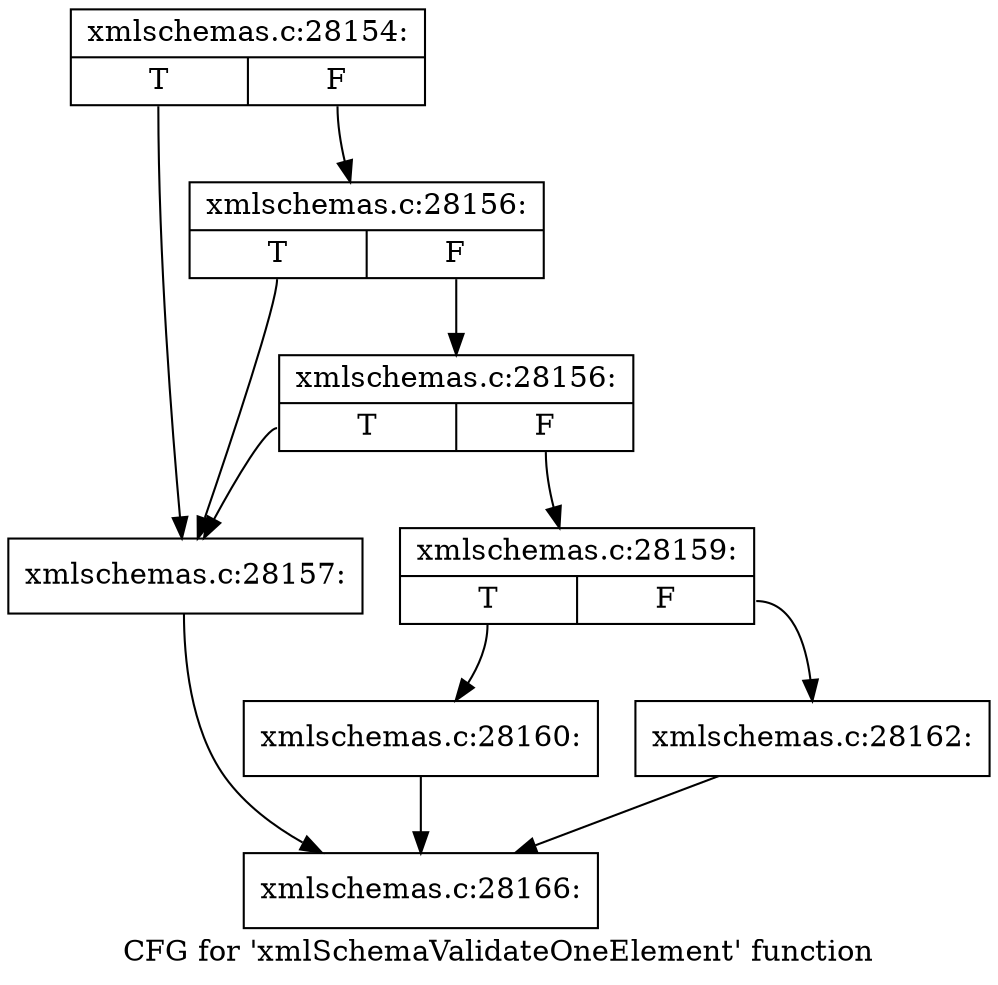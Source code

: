 digraph "CFG for 'xmlSchemaValidateOneElement' function" {
	label="CFG for 'xmlSchemaValidateOneElement' function";

	Node0x4aa5720 [shape=record,label="{xmlschemas.c:28154:|{<s0>T|<s1>F}}"];
	Node0x4aa5720:s0 -> Node0x4aa5470;
	Node0x4aa5720:s1 -> Node0x4aa5590;
	Node0x4aa5590 [shape=record,label="{xmlschemas.c:28156:|{<s0>T|<s1>F}}"];
	Node0x4aa5590:s0 -> Node0x4aa5470;
	Node0x4aa5590:s1 -> Node0x4aa5510;
	Node0x4aa5510 [shape=record,label="{xmlschemas.c:28156:|{<s0>T|<s1>F}}"];
	Node0x4aa5510:s0 -> Node0x4aa5470;
	Node0x4aa5510:s1 -> Node0x4aa54c0;
	Node0x4aa5470 [shape=record,label="{xmlschemas.c:28157:}"];
	Node0x4aa5470 -> Node0x4aa5a50;
	Node0x4aa54c0 [shape=record,label="{xmlschemas.c:28159:|{<s0>T|<s1>F}}"];
	Node0x4aa54c0:s0 -> Node0x4aa56d0;
	Node0x4aa54c0:s1 -> Node0x4aa6be0;
	Node0x4aa56d0 [shape=record,label="{xmlschemas.c:28160:}"];
	Node0x4aa56d0 -> Node0x4aa5a50;
	Node0x4aa6be0 [shape=record,label="{xmlschemas.c:28162:}"];
	Node0x4aa6be0 -> Node0x4aa5a50;
	Node0x4aa5a50 [shape=record,label="{xmlschemas.c:28166:}"];
}
